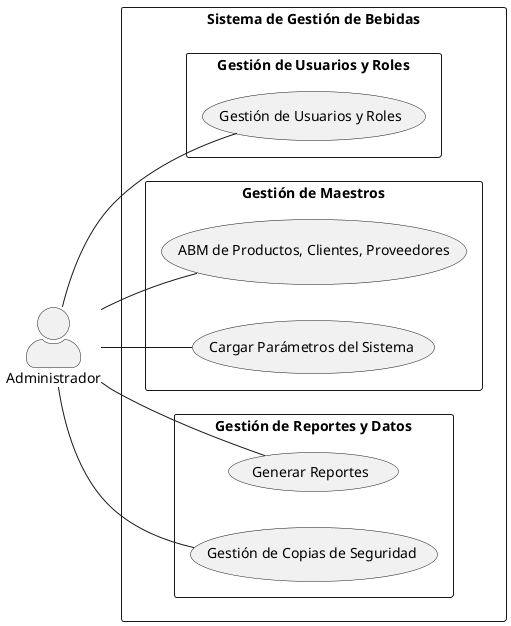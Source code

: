 @startuml
left to right direction
skinparam actorStyle awesome
skinparam packageStyle rectangle

actor "Administrador" as Admin

rectangle "Sistema de Gestión de Bebidas" {
    package "Gestión de Usuarios y Roles" {
        usecase "Gestión de Usuarios y Roles" as CU1
    }
    
    package "Gestión de Maestros" {
        usecase "ABM de Productos, Clientes, Proveedores" as CU2
        usecase "Cargar Parámetros del Sistema" as CU3
    }
    
    package "Gestión de Reportes y Datos" {
        usecase "Generar Reportes" as CU4
        usecase "Gestión de Copias de Seguridad" as CU5
    }

    Admin -- CU1
    Admin -- CU2
    Admin -- CU3
    Admin -- CU4
    Admin -- CU5
}

@enduml